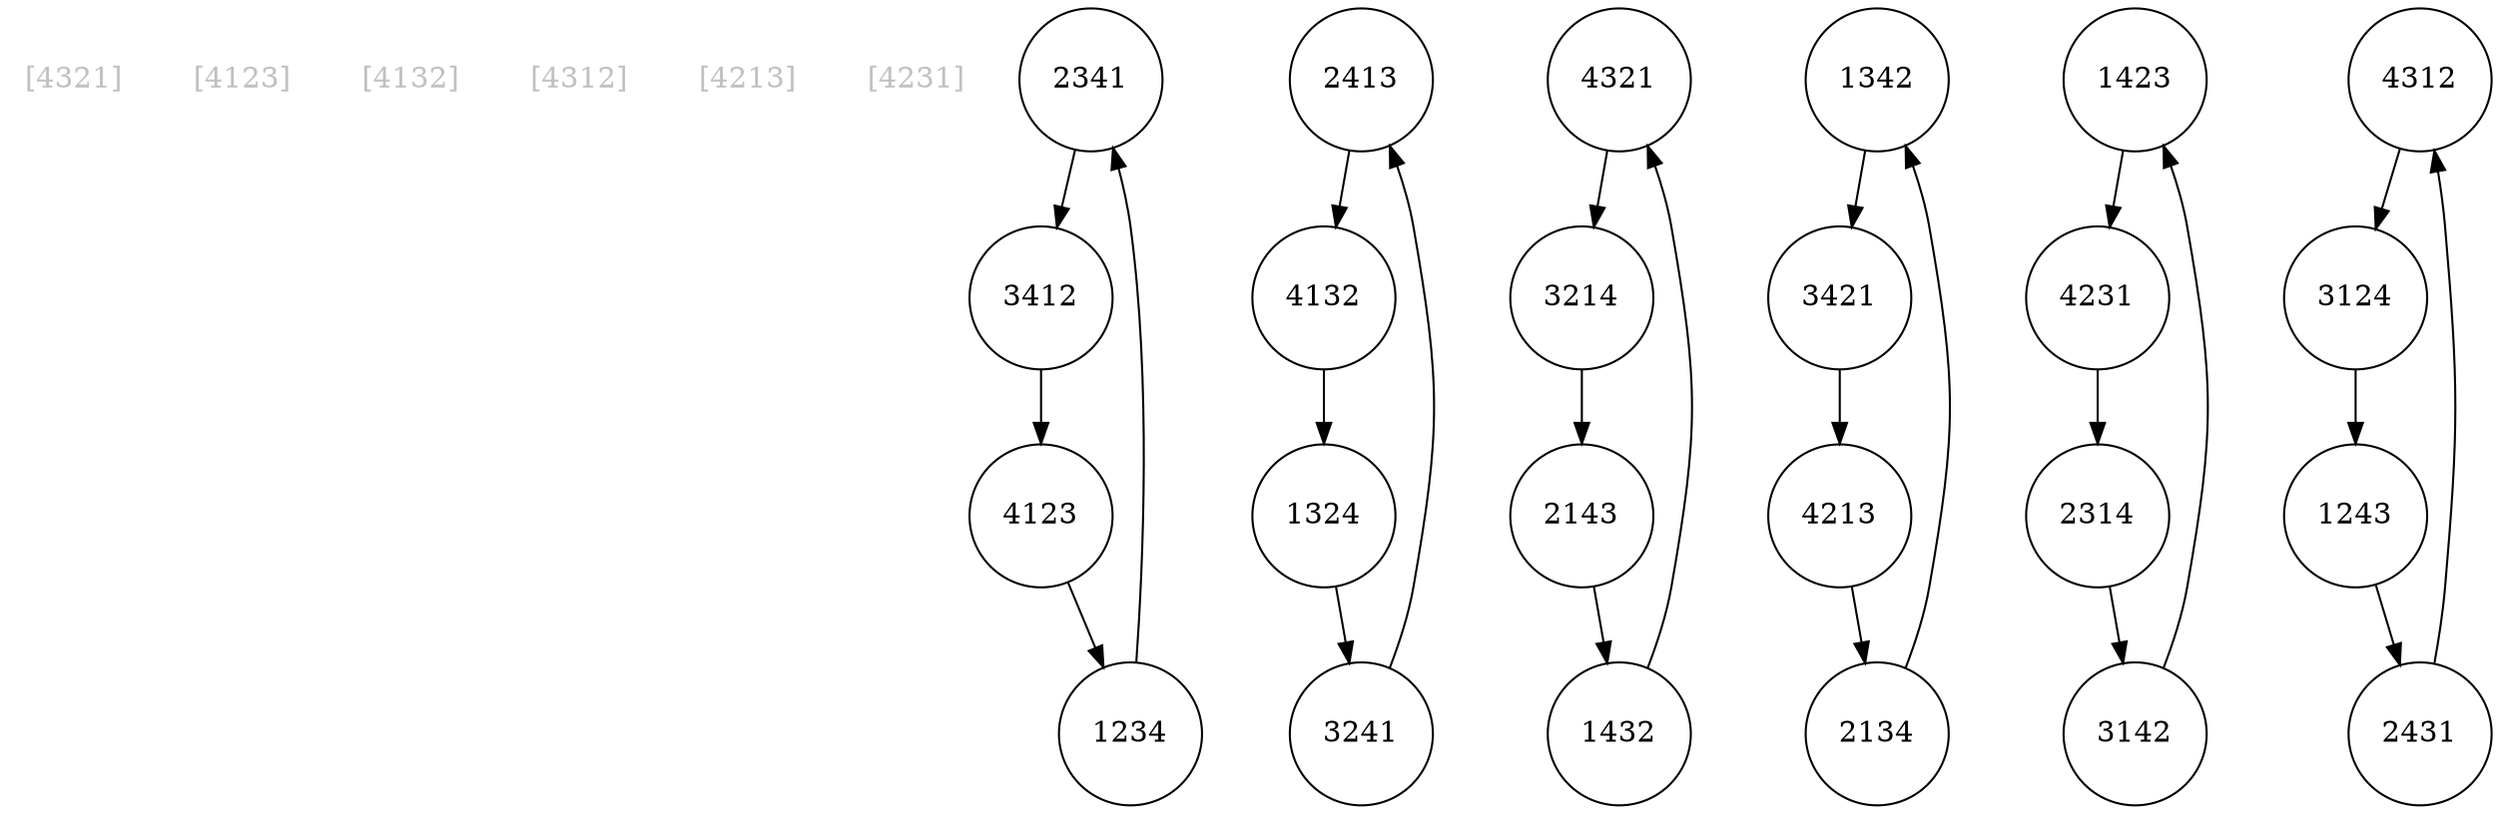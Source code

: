 digraph cycleCover {
r4321 [label="[4321]", shape="none", pos="259,149!", fontcolor="gray"];
r4123 [label="[4123]", shape="none", pos="-259,-149!", fontcolor="gray"];
r4132 [label="[4132]", shape="none", pos="0,-300!", fontcolor="gray"];
r4312 [label="[4312]", shape="none", pos="259,-149!", fontcolor="gray"];
r4213 [label="[4213]", shape="none", pos="-259,149!", fontcolor="gray"];
r4231 [label="[4231]", shape="none", pos="0,300!", fontcolor="gray"];
v2341 [label="2341", shape="circle", pos="-163,-174!"];
v2413 [label="2413", shape="circle", pos="-70,-230!"];
v4321 [label="4321", shape="circle", pos="163,174!"];
v1342 [label="1342", shape="circle", pos="-284,245!"];
v1432 [label="1432", shape="circle", pos="234,53!"];
v1423 [label="1423", shape="circle", pos="-70,370!"];
v2143 [label="2143", shape="circle", pos="355,124!"];
v4123 [label="4123", shape="circle", pos="-355,-124!"];
v1324 [label="1324", shape="circle", pos="70,-370!"];
v1234 [label="1234", shape="circle", pos="-234,-53!"];
v3142 [label="3142", shape="circle", pos="-70,230!"];
v4132 [label="4132", shape="circle", pos="70,-230!"];
v4312 [label="4312", shape="circle", pos="284,-245!"];
v2134 [label="2134", shape="circle", pos="-355,124!"];
v3421 [label="3421", shape="circle", pos="-163,174!"];
v3124 [label="3124", shape="circle", pos="163,-174!"];
v3412 [label="3412", shape="circle", pos="-284,-245!"];
v4213 [label="4213", shape="circle", pos="-234,53!"];
v2431 [label="2431", shape="circle", pos="355,-124!"];
v3214 [label="3214", shape="circle", pos="284,245!"];
v3241 [label="3241", shape="circle", pos="-70,-370!"];
v1243 [label="1243", shape="circle", pos="234,-53!"];
v4231 [label="4231", shape="circle", pos="70,370!"];
v2314 [label="2314", shape="circle", pos="70,230!"];

v1342 -> v3421 [color="black", style="solid"];
v4312 -> v3124 [color="black", style="solid"];
v1423 -> v4231 [color="black", style="solid"];
v1324 -> v3241 [color="black", style="solid"];
v4132 -> v1324 [color="black", style="solid"];
v3142 -> v1423 [color="black", style="solid"];
v2341 -> v3412 [color="black", style="solid"];
v4231 -> v2314 [color="black", style="solid"];
v3214 -> v2143 [color="black", style="solid"];
v2431 -> v4312 [color="black", style="solid"];
v4213 -> v2134 [color="black", style="solid"];
v1243 -> v2431 [color="black", style="solid"];
v3241 -> v2413 [color="black", style="solid"];
v3124 -> v1243 [color="black", style="solid"];
v1234 -> v2341 [color="black", style="solid"];
v4123 -> v1234 [color="black", style="solid"];
v3421 -> v4213 [color="black", style="solid"];
v2413 -> v4132 [color="black", style="solid"];
v2134 -> v1342 [color="black", style="solid"];
v2143 -> v1432 [color="black", style="solid"];
v2314 -> v3142 [color="black", style="solid"];
v4321 -> v3214 [color="black", style="solid"];
v3412 -> v4123 [color="black", style="solid"];
v1432 -> v4321 [color="black", style="solid"];

}
